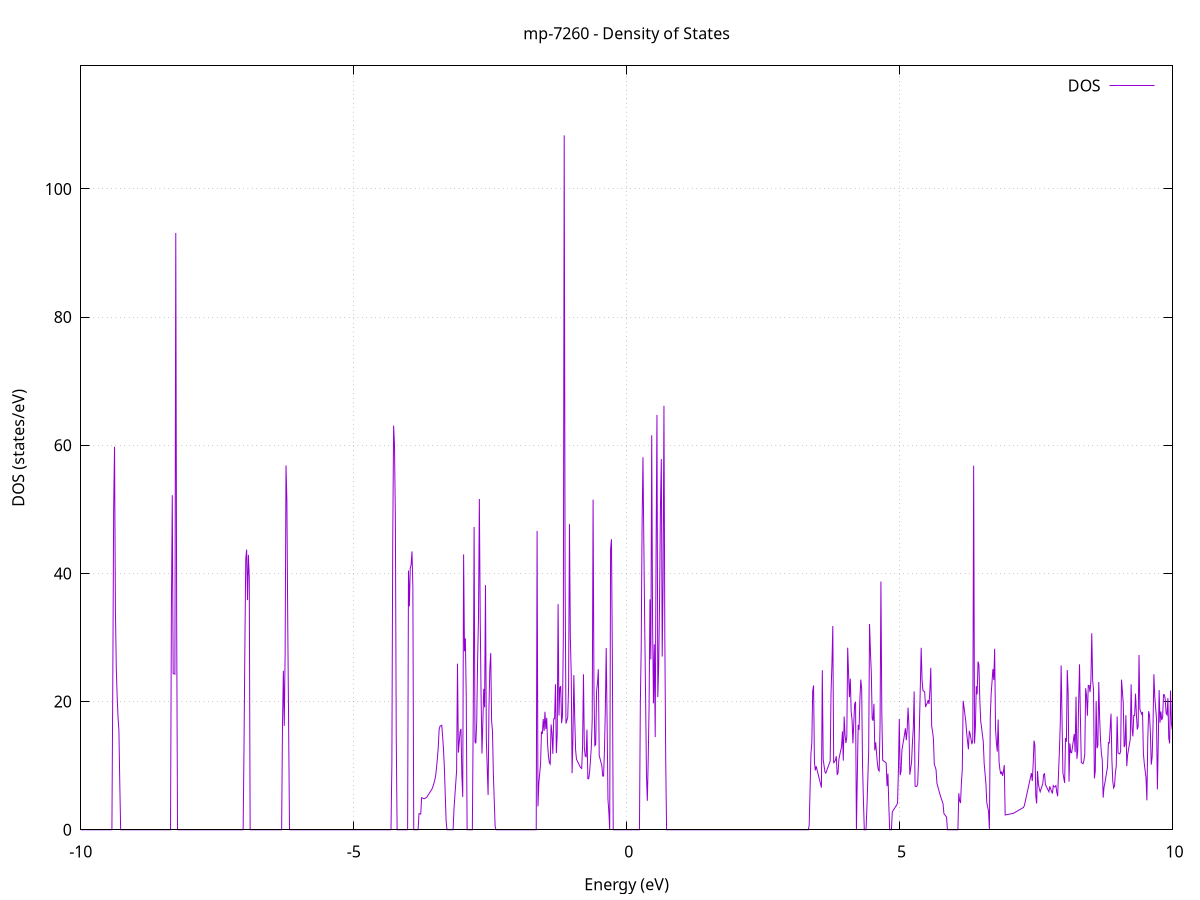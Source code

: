 set title 'mp-7260 - Density of States'
set xlabel 'Energy (eV)'
set ylabel 'DOS (states/eV)'
set grid
set xrange [-10:10]
set yrange [0:119.199]
set xzeroaxis lt -1
set terminal png size 800,600
set output 'mp-7260_dos_gnuplot.png'
plot '-' using 1:2 with lines title 'DOS'
-15.664800 0.000000
-15.648800 0.000000
-15.632700 0.000000
-15.616700 0.000000
-15.600700 0.000000
-15.584600 0.000000
-15.568600 0.000000
-15.552600 0.000000
-15.536600 0.000000
-15.520500 0.000000
-15.504500 0.000000
-15.488500 0.000000
-15.472500 0.000000
-15.456400 0.000000
-15.440400 0.000000
-15.424400 0.000000
-15.408300 0.000000
-15.392300 0.000000
-15.376300 0.000000
-15.360300 0.000000
-15.344200 0.000000
-15.328200 0.000000
-15.312200 0.000000
-15.296100 0.000000
-15.280100 0.000000
-15.264100 0.000000
-15.248100 0.000000
-15.232000 0.000000
-15.216000 0.000000
-15.200000 0.000000
-15.184000 0.000000
-15.167900 0.000000
-15.151900 0.000000
-15.135900 0.000000
-15.119800 0.000000
-15.103800 0.000000
-15.087800 0.000000
-15.071800 0.000000
-15.055700 0.000000
-15.039700 0.000000
-15.023700 0.000000
-15.007600 0.000000
-14.991600 0.000000
-14.975600 0.000000
-14.959600 0.000000
-14.943500 0.000000
-14.927500 0.000000
-14.911500 0.000000
-14.895500 0.000000
-14.879400 0.000000
-14.863400 0.000000
-14.847400 0.000000
-14.831300 0.000000
-14.815300 0.000000
-14.799300 0.000000
-14.783300 0.000000
-14.767200 0.000000
-14.751200 0.000000
-14.735200 0.000000
-14.719100 0.000000
-14.703100 0.000000
-14.687100 0.000000
-14.671100 0.000000
-14.655000 0.000000
-14.639000 0.000000
-14.623000 0.000000
-14.607000 0.000000
-14.590900 0.000000
-14.574900 0.000000
-14.558900 0.000000
-14.542800 0.000000
-14.526800 0.000000
-14.510800 0.000000
-14.494800 0.000000
-14.478700 0.000000
-14.462700 0.000000
-14.446700 0.000000
-14.430700 0.000000
-14.414600 0.000000
-14.398600 0.000000
-14.382600 0.000000
-14.366500 0.000000
-14.350500 0.000000
-14.334500 0.000000
-14.318500 0.000000
-14.302400 0.000000
-14.286400 0.000000
-14.270400 0.000000
-14.254300 0.000000
-14.238300 0.000000
-14.222300 0.000000
-14.206300 16.186700
-14.190200 20.917400
-14.174200 59.660000
-14.158200 123.243300
-14.142200 34.021400
-14.126100 0.000000
-14.110100 0.000000
-14.094100 0.000000
-14.078000 0.000000
-14.062000 0.000000
-14.046000 0.000000
-14.030000 0.000000
-14.013900 0.000000
-13.997900 0.000000
-13.981900 0.000000
-13.965800 0.000000
-13.949800 0.000000
-13.933800 0.000000
-13.917800 0.000000
-13.901700 0.000000
-13.885700 0.000000
-13.869700 0.000000
-13.853700 0.000000
-13.837600 0.000000
-13.821600 0.000000
-13.805600 0.000000
-13.789500 0.000000
-13.773500 0.000000
-13.757500 0.000000
-13.741500 0.000000
-13.725400 0.000000
-13.709400 0.000000
-13.693400 0.000000
-13.677300 0.000000
-13.661300 0.000000
-13.645300 0.000000
-13.629300 0.000000
-13.613200 0.000000
-13.597200 0.000000
-13.581200 0.000000
-13.565200 0.000000
-13.549100 0.000000
-13.533100 0.000000
-13.517100 0.000000
-13.501000 0.000000
-13.485000 0.000000
-13.469000 0.000000
-13.453000 0.000000
-13.436900 0.000000
-13.420900 0.000000
-13.404900 0.000000
-13.388800 0.000000
-13.372800 0.000000
-13.356800 0.000000
-13.340800 0.000000
-13.324700 0.000000
-13.308700 0.000000
-13.292700 0.000000
-13.276700 0.000000
-13.260600 0.000000
-13.244600 0.000000
-13.228600 0.000000
-13.212500 0.000000
-13.196500 0.000000
-13.180500 0.000000
-13.164500 0.000000
-13.148400 0.000000
-13.132400 0.000000
-13.116400 0.000000
-13.100300 0.000000
-13.084300 0.000000
-13.068300 0.000000
-13.052300 0.000000
-13.036200 0.000000
-13.020200 0.000000
-13.004200 0.000000
-12.988200 0.000000
-12.972100 17.132000
-12.956100 51.239200
-12.940100 60.600800
-12.924000 61.714000
-12.908000 37.536600
-12.892000 9.048900
-12.876000 0.000000
-12.859900 0.000000
-12.843900 0.000000
-12.827900 0.000000
-12.811800 0.000000
-12.795800 0.000000
-12.779800 0.000000
-12.763800 0.000000
-12.747700 0.000000
-12.731700 0.000000
-12.715700 0.000000
-12.699700 0.000000
-12.683600 0.000000
-12.667600 0.000000
-12.651600 0.000000
-12.635500 0.000000
-12.619500 0.000000
-12.603500 0.000000
-12.587500 0.000000
-12.571400 0.000000
-12.555400 0.000000
-12.539400 0.000000
-12.523300 0.000000
-12.507300 0.000000
-12.491300 0.000000
-12.475300 0.000000
-12.459200 34.832400
-12.443200 61.445600
-12.427200 131.118300
-12.411200 0.000000
-12.395100 0.000000
-12.379100 0.000000
-12.363100 0.000000
-12.347000 0.000000
-12.331000 0.000000
-12.315000 0.000000
-12.299000 0.000000
-12.282900 0.000000
-12.266900 0.000000
-12.250900 0.000000
-12.234800 0.000000
-12.218800 0.000000
-12.202800 39.195000
-12.186800 55.553400
-12.170700 57.793600
-12.154700 40.353400
-12.138700 0.000000
-12.122700 0.000000
-12.106600 0.000000
-12.090600 0.000000
-12.074600 0.000000
-12.058500 0.000000
-12.042500 0.000000
-12.026500 0.000000
-12.010500 0.000000
-11.994400 0.000000
-11.978400 0.000000
-11.962400 0.000000
-11.946300 0.000000
-11.930300 0.000000
-11.914300 0.000000
-11.898300 0.000000
-11.882200 0.000000
-11.866200 0.000000
-11.850200 0.000000
-11.834200 0.000000
-11.818100 0.000000
-11.802100 0.000000
-11.786100 0.000000
-11.770000 0.000000
-11.754000 0.000000
-11.738000 0.000000
-11.722000 0.000000
-11.705900 0.000000
-11.689900 0.000000
-11.673900 0.000000
-11.657800 0.000000
-11.641800 0.000000
-11.625800 0.000000
-11.609800 0.000000
-11.593700 0.000000
-11.577700 0.000000
-11.561700 0.000000
-11.545700 0.000000
-11.529600 0.000000
-11.513600 0.000000
-11.497600 0.000000
-11.481500 0.000000
-11.465500 0.000000
-11.449500 0.000000
-11.433500 0.000000
-11.417400 0.000000
-11.401400 0.000000
-11.385400 0.000000
-11.369300 0.000000
-11.353300 12.255300
-11.337300 39.723100
-11.321300 36.442100
-11.305200 91.992400
-11.289200 81.450700
-11.273200 0.000000
-11.257200 0.000000
-11.241100 0.000000
-11.225100 0.000000
-11.209100 0.000000
-11.193000 0.000000
-11.177000 0.000000
-11.161000 0.000000
-11.145000 0.000000
-11.128900 0.000000
-11.112900 0.000000
-11.096900 0.000000
-11.080900 0.000000
-11.064800 0.000000
-11.048800 0.000000
-11.032800 0.000000
-11.016700 0.000000
-11.000700 0.000000
-10.984700 0.000000
-10.968700 0.000000
-10.952600 0.000000
-10.936600 0.000000
-10.920600 0.000000
-10.904500 0.000000
-10.888500 0.000000
-10.872500 0.000000
-10.856500 0.000000
-10.840400 0.000000
-10.824400 0.000000
-10.808400 0.000000
-10.792400 0.000000
-10.776300 0.000000
-10.760300 0.000000
-10.744300 0.000000
-10.728200 0.000000
-10.712200 0.000000
-10.696200 0.000000
-10.680200 0.000000
-10.664100 0.000000
-10.648100 0.000000
-10.632100 0.000000
-10.616000 0.000000
-10.600000 0.000000
-10.584000 0.000000
-10.568000 0.000000
-10.551900 0.000000
-10.535900 0.000000
-10.519900 0.000000
-10.503900 0.000000
-10.487800 0.000000
-10.471800 0.000000
-10.455800 0.000000
-10.439700 0.000000
-10.423700 0.000000
-10.407700 0.000000
-10.391700 0.000000
-10.375600 0.000000
-10.359600 0.000000
-10.343600 0.000000
-10.327500 0.000000
-10.311500 0.000000
-10.295500 0.000000
-10.279500 0.000000
-10.263400 0.000000
-10.247400 0.000000
-10.231400 0.000000
-10.215400 0.000000
-10.199300 0.000000
-10.183300 0.000000
-10.167300 0.000000
-10.151200 0.000000
-10.135200 0.000000
-10.119200 0.000000
-10.103200 0.000000
-10.087100 0.000000
-10.071100 0.000000
-10.055100 0.000000
-10.039000 0.000000
-10.023000 0.000000
-10.007000 0.000000
-9.991000 0.000000
-9.974900 0.000000
-9.958900 0.000000
-9.942900 0.000000
-9.926900 0.000000
-9.910800 0.000000
-9.894800 0.000000
-9.878800 0.000000
-9.862700 0.000000
-9.846700 0.000000
-9.830700 0.000000
-9.814700 0.000000
-9.798600 0.000000
-9.782600 0.000000
-9.766600 0.000000
-9.750500 0.000000
-9.734500 0.000000
-9.718500 0.000000
-9.702500 0.000000
-9.686400 0.000000
-9.670400 0.000000
-9.654400 0.000000
-9.638400 0.000000
-9.622300 0.000000
-9.606300 0.000000
-9.590300 0.000000
-9.574200 0.000000
-9.558200 0.000000
-9.542200 0.000000
-9.526200 0.000000
-9.510100 0.000000
-9.494100 0.000000
-9.478100 0.000000
-9.462000 0.000000
-9.446000 0.000000
-9.430000 0.000000
-9.414000 22.536800
-9.397900 50.208600
-9.381900 59.765700
-9.365900 34.342500
-9.349900 25.357200
-9.333800 20.783000
-9.317800 17.533000
-9.301800 15.535800
-9.285700 7.306300
-9.269700 0.000000
-9.253700 0.000000
-9.237700 0.000000
-9.221600 0.000000
-9.205600 0.000000
-9.189600 0.000000
-9.173500 0.000000
-9.157500 0.000000
-9.141500 0.000000
-9.125500 0.000000
-9.109400 0.000000
-9.093400 0.000000
-9.077400 0.000000
-9.061400 0.000000
-9.045300 0.000000
-9.029300 0.000000
-9.013300 0.000000
-8.997200 0.000000
-8.981200 0.000000
-8.965200 0.000000
-8.949200 0.000000
-8.933100 0.000000
-8.917100 0.000000
-8.901100 0.000000
-8.885000 0.000000
-8.869000 0.000000
-8.853000 0.000000
-8.837000 0.000000
-8.820900 0.000000
-8.804900 0.000000
-8.788900 0.000000
-8.772900 0.000000
-8.756800 0.000000
-8.740800 0.000000
-8.724800 0.000000
-8.708700 0.000000
-8.692700 0.000000
-8.676700 0.000000
-8.660700 0.000000
-8.644600 0.000000
-8.628600 0.000000
-8.612600 0.000000
-8.596500 0.000000
-8.580500 0.000000
-8.564500 0.000000
-8.548500 0.000000
-8.532400 0.000000
-8.516400 0.000000
-8.500400 0.000000
-8.484400 0.000000
-8.468300 0.000000
-8.452300 0.000000
-8.436300 0.000000
-8.420200 0.000000
-8.404200 0.000000
-8.388200 0.000000
-8.372200 0.000000
-8.356100 0.000000
-8.340100 34.286600
-8.324100 52.208400
-8.308000 24.374800
-8.292000 24.331400
-8.276000 24.288100
-8.260000 93.132400
-8.243900 33.738900
-8.227900 0.000000
-8.211900 0.000000
-8.195900 0.000000
-8.179800 0.000000
-8.163800 0.000000
-8.147800 0.000000
-8.131700 0.000000
-8.115700 0.000000
-8.099700 0.000000
-8.083700 0.000000
-8.067600 0.000000
-8.051600 0.000000
-8.035600 0.000000
-8.019500 0.000000
-8.003500 0.000000
-7.987500 0.000000
-7.971500 0.000000
-7.955400 0.000000
-7.939400 0.000000
-7.923400 0.000000
-7.907400 0.000000
-7.891300 0.000000
-7.875300 0.000000
-7.859300 0.000000
-7.843200 0.000000
-7.827200 0.000000
-7.811200 0.000000
-7.795200 0.000000
-7.779100 0.000000
-7.763100 0.000000
-7.747100 0.000000
-7.731000 0.000000
-7.715000 0.000000
-7.699000 0.000000
-7.683000 0.000000
-7.666900 0.000000
-7.650900 0.000000
-7.634900 0.000000
-7.618900 0.000000
-7.602800 0.000000
-7.586800 0.000000
-7.570800 0.000000
-7.554700 0.000000
-7.538700 0.000000
-7.522700 0.000000
-7.506700 0.000000
-7.490600 0.000000
-7.474600 0.000000
-7.458600 0.000000
-7.442600 0.000000
-7.426500 0.000000
-7.410500 0.000000
-7.394500 0.000000
-7.378400 0.000000
-7.362400 0.000000
-7.346400 0.000000
-7.330400 0.000000
-7.314300 0.000000
-7.298300 0.000000
-7.282300 0.000000
-7.266200 0.000000
-7.250200 0.000000
-7.234200 0.000000
-7.218200 0.000000
-7.202100 0.000000
-7.186100 0.000000
-7.170100 0.000000
-7.154100 0.000000
-7.138000 0.000000
-7.122000 0.000000
-7.106000 0.000000
-7.089900 0.000000
-7.073900 0.000000
-7.057900 0.000000
-7.041900 0.000000
-7.025800 0.000000
-7.009800 13.085800
-6.993800 28.770700
-6.977700 42.263400
-6.961700 43.718400
-6.945700 35.831500
-6.929700 42.894900
-6.913600 39.341700
-6.897600 0.000000
-6.881600 0.000000
-6.865600 0.000000
-6.849500 0.000000
-6.833500 0.000000
-6.817500 0.000000
-6.801400 0.000000
-6.785400 0.000000
-6.769400 0.000000
-6.753400 0.000000
-6.737300 0.000000
-6.721300 0.000000
-6.705300 0.000000
-6.689200 0.000000
-6.673200 0.000000
-6.657200 0.000000
-6.641200 0.000000
-6.625100 0.000000
-6.609100 0.000000
-6.593100 0.000000
-6.577100 0.000000
-6.561000 0.000000
-6.545000 0.000000
-6.529000 0.000000
-6.512900 0.000000
-6.496900 0.000000
-6.480900 0.000000
-6.464900 0.000000
-6.448800 0.000000
-6.432800 0.000000
-6.416800 0.000000
-6.400700 0.000000
-6.384700 0.000000
-6.368700 0.000000
-6.352700 0.000000
-6.336600 0.000000
-6.320600 0.000000
-6.304600 16.532300
-6.288600 24.819500
-6.272500 16.217000
-6.256500 27.572100
-6.240500 56.858800
-6.224400 51.372200
-6.208400 32.036200
-6.192400 16.361800
-6.176400 0.000000
-6.160300 0.000000
-6.144300 0.000000
-6.128300 0.000000
-6.112200 0.000000
-6.096200 0.000000
-6.080200 0.000000
-6.064200 0.000000
-6.048100 0.000000
-6.032100 0.000000
-6.016100 0.000000
-6.000100 0.000000
-5.984000 0.000000
-5.968000 0.000000
-5.952000 0.000000
-5.935900 0.000000
-5.919900 0.000000
-5.903900 0.000000
-5.887900 0.000000
-5.871800 0.000000
-5.855800 0.000000
-5.839800 0.000000
-5.823700 0.000000
-5.807700 0.000000
-5.791700 0.000000
-5.775700 0.000000
-5.759600 0.000000
-5.743600 0.000000
-5.727600 0.000000
-5.711600 0.000000
-5.695500 0.000000
-5.679500 0.000000
-5.663500 0.000000
-5.647400 0.000000
-5.631400 0.000000
-5.615400 0.000000
-5.599400 0.000000
-5.583300 0.000000
-5.567300 0.000000
-5.551300 0.000000
-5.535200 0.000000
-5.519200 0.000000
-5.503200 0.000000
-5.487200 0.000000
-5.471100 0.000000
-5.455100 0.000000
-5.439100 0.000000
-5.423100 0.000000
-5.407000 0.000000
-5.391000 0.000000
-5.375000 0.000000
-5.358900 0.000000
-5.342900 0.000000
-5.326900 0.000000
-5.310900 0.000000
-5.294800 0.000000
-5.278800 0.000000
-5.262800 0.000000
-5.246700 0.000000
-5.230700 0.000000
-5.214700 0.000000
-5.198700 0.000000
-5.182600 0.000000
-5.166600 0.000000
-5.150600 0.000000
-5.134600 0.000000
-5.118500 0.000000
-5.102500 0.000000
-5.086500 0.000000
-5.070400 0.000000
-5.054400 0.000000
-5.038400 0.000000
-5.022400 0.000000
-5.006300 0.000000
-4.990300 0.000000
-4.974300 0.000000
-4.958200 0.000000
-4.942200 0.000000
-4.926200 0.000000
-4.910200 0.000000
-4.894100 0.000000
-4.878100 0.000000
-4.862100 0.000000
-4.846100 0.000000
-4.830000 0.000000
-4.814000 0.000000
-4.798000 0.000000
-4.781900 0.000000
-4.765900 0.000000
-4.749900 0.000000
-4.733900 0.000000
-4.717800 0.000000
-4.701800 0.000000
-4.685800 0.000000
-4.669700 0.000000
-4.653700 0.000000
-4.637700 0.000000
-4.621700 0.000000
-4.605600 0.000000
-4.589600 0.000000
-4.573600 0.000000
-4.557600 0.000000
-4.541500 0.000000
-4.525500 0.000000
-4.509500 0.000000
-4.493400 0.000000
-4.477400 0.000000
-4.461400 0.000000
-4.445400 0.000000
-4.429300 0.000000
-4.413300 0.000000
-4.397300 0.000000
-4.381200 0.000000
-4.365200 0.000000
-4.349200 0.000000
-4.333200 0.000000
-4.317100 0.000000
-4.301100 10.244700
-4.285100 45.083200
-4.269100 63.068900
-4.253000 60.026900
-4.237000 48.744400
-4.221000 14.745500
-4.204900 0.000000
-4.188900 0.000000
-4.172900 0.000000
-4.156900 0.000000
-4.140800 0.000000
-4.124800 0.000000
-4.108800 0.000000
-4.092800 0.000000
-4.076700 0.000000
-4.060700 0.000000
-4.044700 0.000000
-4.028600 0.000000
-4.012600 0.000000
-3.996600 40.447900
-3.980600 34.868300
-3.964500 40.796700
-3.948500 41.343500
-3.932500 43.435900
-3.916400 37.942100
-3.900400 0.000000
-3.884400 0.000000
-3.868400 0.000000
-3.852300 0.000000
-3.836300 0.000000
-3.820300 0.000000
-3.804300 2.510900
-3.788200 2.482400
-3.772200 2.453900
-3.756200 5.002300
-3.740100 4.949900
-3.724100 4.897600
-3.708100 4.845200
-3.692100 4.919400
-3.676000 4.999600
-3.660000 5.102900
-3.644000 5.317300
-3.627900 5.531700
-3.611900 5.746100
-3.595900 5.960400
-3.579900 6.174800
-3.563800 6.389200
-3.547800 6.791500
-3.531800 7.255300
-3.515800 7.719100
-3.499700 8.402400
-3.483700 9.615200
-3.467700 11.099800
-3.451600 12.783000
-3.435600 15.613500
-3.419600 16.154900
-3.403600 16.230200
-3.387500 16.305400
-3.371500 14.629200
-3.355500 12.587200
-3.339400 9.717900
-3.323400 5.494400
-3.307400 1.396600
-3.291400 0.000000
-3.275300 0.000000
-3.259300 0.000000
-3.243300 0.000000
-3.227300 0.000000
-3.211200 0.000000
-3.195200 0.000000
-3.179200 0.000000
-3.163100 3.288100
-3.147100 5.265300
-3.131100 7.242500
-3.115100 9.219700
-3.099000 25.914300
-3.083000 12.040600
-3.067000 13.659700
-3.050900 15.320700
-3.034900 15.737600
-3.018900 8.551700
-3.002900 5.130600
-2.986800 42.970500
-2.970800 27.862900
-2.954800 29.869900
-2.938800 20.976500
-2.922700 0.000000
-2.906700 0.000000
-2.890700 0.000000
-2.874600 0.000000
-2.858600 0.000000
-2.842600 0.000000
-2.826600 0.000000
-2.810500 17.724000
-2.794500 47.251700
-2.778500 13.743600
-2.762400 13.483300
-2.746400 16.928800
-2.730400 26.523500
-2.714400 32.995200
-2.698300 51.615800
-2.682300 32.756900
-2.666300 20.555000
-2.650300 11.906900
-2.634200 16.943800
-2.618200 21.980800
-2.602200 19.106600
-2.586100 38.159100
-2.570100 13.901000
-2.554100 9.665100
-2.538100 5.429200
-2.522000 19.199400
-2.506000 25.239800
-2.490000 27.571200
-2.473900 16.964800
-2.457900 15.415400
-2.441900 8.780800
-2.425900 4.674800
-2.409800 0.568900
-2.393800 0.000000
-2.377800 0.000000
-2.361800 0.000000
-2.345700 0.000000
-2.329700 0.000000
-2.313700 0.000000
-2.297600 0.000000
-2.281600 0.000000
-2.265600 0.000000
-2.249600 0.000000
-2.233500 0.000000
-2.217500 0.000000
-2.201500 0.000000
-2.185400 0.000000
-2.169400 0.000000
-2.153400 0.000000
-2.137400 0.000000
-2.121300 0.000000
-2.105300 0.000000
-2.089300 0.000000
-2.073300 0.000000
-2.057200 0.000000
-2.041200 0.000000
-2.025200 0.000000
-2.009100 0.000000
-1.993100 0.000000
-1.977100 0.000000
-1.961100 0.000000
-1.945000 0.000000
-1.929000 0.000000
-1.913000 0.000000
-1.896900 0.000000
-1.880900 0.000000
-1.864900 0.000000
-1.848900 0.000000
-1.832800 0.000000
-1.816800 0.000000
-1.800800 0.000000
-1.784800 0.000000
-1.768700 0.000000
-1.752700 0.000000
-1.736700 0.000000
-1.720600 0.000000
-1.704600 0.000000
-1.688600 0.000000
-1.672600 0.000000
-1.656500 0.000000
-1.640500 46.627800
-1.624500 3.662600
-1.608400 7.307900
-1.592400 8.813500
-1.576400 10.319000
-1.560400 15.325700
-1.544300 14.961300
-1.528300 17.278100
-1.512300 15.430700
-1.496300 18.419600
-1.480200 15.697300
-1.464200 17.462900
-1.448200 13.368600
-1.432100 11.476300
-1.416100 10.470500
-1.400100 10.244800
-1.384100 16.434800
-1.368000 15.118400
-1.352000 11.847200
-1.336000 17.300500
-1.319900 17.321800
-1.303900 22.704700
-1.287900 11.961100
-1.271900 14.885300
-1.255800 35.210100
-1.239800 17.833600
-1.223800 22.160800
-1.207800 22.423400
-1.191700 16.636900
-1.175700 17.813900
-1.159700 30.539400
-1.143600 108.362800
-1.127600 39.701900
-1.111600 16.572300
-1.095600 17.057000
-1.079500 17.541700
-1.063500 22.341000
-1.047500 47.697100
-1.031400 29.965600
-1.015400 24.364000
-0.999400 8.830500
-0.983400 14.597200
-0.967300 24.135800
-0.951300 17.512600
-0.935300 12.474800
-0.919300 11.023700
-0.903200 10.737100
-0.887200 10.450500
-0.871200 10.163900
-0.855100 9.877400
-0.839100 9.670600
-0.823100 9.571400
-0.807100 13.174300
-0.791000 24.261100
-0.775000 12.798400
-0.759000 11.493200
-0.742900 11.396800
-0.726900 15.631300
-0.710900 7.973100
-0.694900 7.963600
-0.678800 9.005200
-0.662800 10.826800
-0.646800 12.983300
-0.630800 17.165600
-0.614700 51.504100
-0.598700 21.838900
-0.582700 13.127900
-0.566600 13.291500
-0.550600 21.642600
-0.534600 22.893000
-0.518600 25.054700
-0.502500 11.593800
-0.486500 11.065900
-0.470500 10.537900
-0.454500 10.010000
-0.438400 8.393400
-0.422400 8.379000
-0.406400 12.472400
-0.390300 18.817400
-0.374300 28.361200
-0.358300 16.889900
-0.342300 4.760200
-0.326200 2.811800
-0.310200 0.000000
-0.294200 43.767300
-0.278100 45.334400
-0.262100 27.212700
-0.246100 0.000000
-0.230100 0.000000
-0.214000 0.000000
-0.198000 0.000000
-0.182000 0.000000
-0.166000 0.000000
-0.149900 0.000000
-0.133900 0.000000
-0.117900 0.000000
-0.101800 0.000000
-0.085800 0.000000
-0.069800 0.000000
-0.053800 0.000000
-0.037700 0.000000
-0.021700 0.000000
-0.005700 0.000000
0.010400 0.000000
0.026400 0.000000
0.042400 0.000000
0.058400 0.000000
0.074500 0.000000
0.090500 0.000000
0.106500 0.000000
0.122500 0.000000
0.138600 0.000000
0.154600 0.000000
0.170600 0.000000
0.186700 0.000000
0.202700 0.000000
0.218700 0.000000
0.234700 0.000000
0.250800 19.573600
0.266800 28.443200
0.282800 47.549100
0.298900 58.133300
0.314900 44.853600
0.330900 31.997100
0.346900 20.878900
0.363000 8.560500
0.379000 4.520000
0.395000 10.941200
0.411000 19.145200
0.427100 35.955800
0.443100 26.582400
0.459100 61.555600
0.475200 32.250100
0.491200 19.733700
0.507200 28.942100
0.523200 14.465700
0.539300 43.439900
0.555300 64.735300
0.571300 20.708900
0.587400 25.873100
0.603400 35.886000
0.619400 50.483800
0.635400 57.859000
0.651500 27.038800
0.667500 38.721100
0.683500 66.162000
0.699500 30.033700
0.715600 10.973900
0.731600 0.000000
0.747600 0.000000
0.763700 0.000000
0.779700 0.000000
0.795700 0.000000
0.811700 0.000000
0.827800 0.000000
0.843800 0.000000
0.859800 0.000000
0.875900 0.000000
0.891900 0.000000
0.907900 0.000000
0.923900 0.000000
0.940000 0.000000
0.956000 0.000000
0.972000 0.000000
0.988000 0.000000
1.004100 0.000000
1.020100 0.000000
1.036100 0.000000
1.052200 0.000000
1.068200 0.000000
1.084200 0.000000
1.100200 0.000000
1.116300 0.000000
1.132300 0.000000
1.148300 0.000000
1.164400 0.000000
1.180400 0.000000
1.196400 0.000000
1.212400 0.000000
1.228500 0.000000
1.244500 0.000000
1.260500 0.000000
1.276500 0.000000
1.292600 0.000000
1.308600 0.000000
1.324600 0.000000
1.340700 0.000000
1.356700 0.000000
1.372700 0.000000
1.388700 0.000000
1.404800 0.000000
1.420800 0.000000
1.436800 0.000000
1.452900 0.000000
1.468900 0.000000
1.484900 0.000000
1.500900 0.000000
1.517000 0.000000
1.533000 0.000000
1.549000 0.000000
1.565000 0.000000
1.581100 0.000000
1.597100 0.000000
1.613100 0.000000
1.629200 0.000000
1.645200 0.000000
1.661200 0.000000
1.677200 0.000000
1.693300 0.000000
1.709300 0.000000
1.725300 0.000000
1.741400 0.000000
1.757400 0.000000
1.773400 0.000000
1.789400 0.000000
1.805500 0.000000
1.821500 0.000000
1.837500 0.000000
1.853500 0.000000
1.869600 0.000000
1.885600 0.000000
1.901600 0.000000
1.917700 0.000000
1.933700 0.000000
1.949700 0.000000
1.965700 0.000000
1.981800 0.000000
1.997800 0.000000
2.013800 0.000000
2.029900 0.000000
2.045900 0.000000
2.061900 0.000000
2.077900 0.000000
2.094000 0.000000
2.110000 0.000000
2.126000 0.000000
2.142000 0.000000
2.158100 0.000000
2.174100 0.000000
2.190100 0.000000
2.206200 0.000000
2.222200 0.000000
2.238200 0.000000
2.254200 0.000000
2.270300 0.000000
2.286300 0.000000
2.302300 0.000000
2.318400 0.000000
2.334400 0.000000
2.350400 0.000000
2.366400 0.000000
2.382500 0.000000
2.398500 0.000000
2.414500 0.000000
2.430500 0.000000
2.446600 0.000000
2.462600 0.000000
2.478600 0.000000
2.494700 0.000000
2.510700 0.000000
2.526700 0.000000
2.542700 0.000000
2.558800 0.000000
2.574800 0.000000
2.590800 0.000000
2.606900 0.000000
2.622900 0.000000
2.638900 0.000000
2.654900 0.000000
2.671000 0.000000
2.687000 0.000000
2.703000 0.000000
2.719000 0.000000
2.735100 0.000000
2.751100 0.000000
2.767100 0.000000
2.783200 0.000000
2.799200 0.000000
2.815200 0.000000
2.831200 0.000000
2.847300 0.000000
2.863300 0.000000
2.879300 0.000000
2.895300 0.000000
2.911400 0.000000
2.927400 0.000000
2.943400 0.000000
2.959500 0.000000
2.975500 0.000000
2.991500 0.000000
3.007500 0.000000
3.023600 0.000000
3.039600 0.000000
3.055600 0.000000
3.071700 0.000000
3.087700 0.000000
3.103700 0.000000
3.119700 0.000000
3.135800 0.000000
3.151800 0.000000
3.167800 0.000000
3.183800 0.000000
3.199900 0.000000
3.215900 0.000000
3.231900 0.000000
3.248000 0.000000
3.264000 0.000000
3.280000 0.000000
3.296000 0.000000
3.312100 0.000000
3.328100 0.000000
3.344100 0.675800
3.360200 6.264500
3.376200 11.853300
3.392200 13.510500
3.408200 21.654600
3.424300 22.520500
3.440300 10.565600
3.456300 9.268200
3.472300 9.908300
3.488400 9.354100
3.504400 8.799900
3.520400 8.245600
3.536500 7.691400
3.552500 7.137100
3.568500 6.582900
3.584500 24.901800
3.600600 10.980100
3.616600 10.002000
3.632600 9.023900
3.648700 8.837100
3.664700 9.213100
3.680700 9.589100
3.696700 9.965200
3.712800 10.341200
3.728800 10.717200
3.744800 21.542500
3.760800 25.832200
3.776900 31.794600
3.792900 10.388600
3.808900 10.624600
3.825000 10.860600
3.841000 11.473300
3.857000 8.557500
3.873000 8.911200
3.889100 11.061900
3.905100 11.703400
3.921100 12.344900
3.937200 12.986400
3.953200 15.360300
3.969200 10.789000
3.985200 17.670500
4.001300 14.723200
4.017300 13.530700
4.033300 14.521400
4.049300 28.413000
4.065400 24.433300
4.081400 20.702200
4.097400 23.585500
4.113500 18.417500
4.129500 17.186200
4.145500 13.495400
4.161500 16.765600
4.177600 19.619400
4.193600 19.965000
4.209600 0.000000
4.225700 8.254400
4.241700 16.361000
4.257700 15.585700
4.273700 20.494400
4.289800 23.438300
4.305800 21.911900
4.321800 9.887900
4.337800 4.596400
4.353900 0.000000
4.369900 0.000000
4.385900 0.000000
4.402000 3.536900
4.418000 7.847900
4.434000 12.269900
4.450000 32.118200
4.466100 27.835800
4.482100 24.510500
4.498100 17.358900
4.514200 17.025000
4.530200 19.652500
4.546200 12.382200
4.562200 13.651600
4.578300 11.969400
4.594300 10.287200
4.610300 9.354500
4.626300 9.173100
4.642400 16.380400
4.658400 38.738400
4.674400 18.331400
4.690500 10.850300
4.706500 10.748800
4.722500 10.647200
4.738500 10.545700
4.754600 10.444200
4.770600 6.806100
4.786600 8.773500
4.802700 3.920400
4.818700 0.000000
4.834700 0.000000
4.850700 0.000000
4.866800 2.794300
4.882800 3.007900
4.898800 3.221500
4.914800 3.435100
4.930900 3.648700
4.946900 3.862400
4.962900 4.183600
4.979000 9.354900
4.995000 17.291800
5.011000 8.513200
5.027000 9.152700
5.043100 12.450600
5.059100 13.256600
5.075100 14.062600
5.091200 14.914400
5.107200 15.830100
5.123200 13.989100
5.139200 15.569900
5.155300 19.062000
5.171300 16.255000
5.187300 8.598800
5.203300 9.568600
5.219400 10.538500
5.235400 13.551500
5.251400 15.825500
5.267500 21.583400
5.283500 6.814900
5.299500 6.746100
5.315500 6.772200
5.331600 7.162100
5.347600 10.645500
5.363600 16.165200
5.379700 22.259200
5.395700 28.394100
5.411700 23.439600
5.427700 21.734400
5.443800 21.633400
5.459800 21.532500
5.475800 19.156000
5.491800 19.517100
5.507900 19.769400
5.523900 20.233900
5.539900 19.620700
5.556000 21.807900
5.572000 25.287200
5.588000 16.173700
5.604000 15.334500
5.620100 14.241600
5.636100 10.188600
5.652100 9.830100
5.668200 9.367800
5.684200 7.284100
5.700200 6.769200
5.716200 6.254300
5.732300 5.739300
5.748300 5.297500
5.764300 4.879600
5.780300 4.461700
5.796400 4.043700
5.812400 2.520600
5.828400 2.340700
5.844500 2.160800
5.860500 1.980800
5.876500 0.000000
5.892500 0.000000
5.908600 0.000000
5.924600 0.000000
5.940600 0.000000
5.956700 0.000000
5.972700 0.000000
5.988700 0.000000
6.004700 0.000000
6.020800 0.000000
6.036800 0.000000
6.052800 0.000000
6.068800 0.000000
6.084900 5.702600
6.100900 4.480300
6.116900 4.175800
6.133000 7.408700
6.149000 9.343200
6.165000 20.132900
6.181000 19.088500
6.197100 18.013800
6.213100 16.889600
6.229100 15.149600
6.245100 13.815400
6.261200 12.547700
6.277200 15.433600
6.293200 14.926000
6.309300 14.141900
6.325300 13.357800
6.341300 13.975100
6.357300 56.803800
6.373400 13.467800
6.389400 16.085300
6.405400 22.405100
6.421500 21.135700
6.437500 26.252400
6.453500 25.733300
6.469500 20.460600
6.485600 17.031300
6.501600 15.956600
6.517600 14.843500
6.533600 13.730400
6.549700 10.344900
6.565700 8.786800
6.581700 7.228600
6.597800 4.256100
6.613800 3.560900
6.629800 2.865800
6.645800 0.000000
6.661900 17.633600
6.677900 21.176700
6.693900 23.124800
6.710000 25.072900
6.726000 23.370300
6.742000 28.245600
6.758000 15.699000
6.774100 13.569200
6.790100 12.202200
6.806100 17.204000
6.822100 10.647700
6.838200 9.393400
6.854200 8.690200
6.870200 9.104300
6.886300 8.396100
6.902300 9.052500
6.918300 10.106600
6.934300 2.302700
6.950400 2.331000
6.966400 2.359300
6.982400 2.387700
6.998500 2.416000
7.014500 2.444300
7.030500 2.472700
7.046500 2.501000
7.062600 2.529300
7.078600 2.557700
7.094600 2.611400
7.110600 2.691100
7.126700 2.770900
7.142700 2.850600
7.158700 2.930400
7.174800 3.010100
7.190800 3.089900
7.206800 3.169600
7.222800 3.249400
7.238900 3.329100
7.254900 3.408800
7.270900 3.488600
7.287000 3.808500
7.303000 4.424900
7.319000 5.055600
7.335000 5.686400
7.351100 6.317100
7.367100 6.947900
7.383100 7.578600
7.399100 8.209300
7.415200 8.840100
7.431200 7.617300
7.447200 10.105000
7.463300 13.907600
7.479300 13.143600
7.495300 5.291800
7.511300 4.099000
7.527400 9.171000
7.543400 7.117000
7.559400 6.423000
7.575500 5.927800
7.591500 6.349800
7.607500 6.771800
7.623500 7.193900
7.639600 8.617300
7.655600 8.737100
7.671600 7.052300
7.687600 6.771800
7.703700 6.491200
7.719700 6.210600
7.735700 5.930000
7.751800 6.770100
7.767800 6.399900
7.783800 6.029600
7.799800 5.659400
7.815900 6.887100
7.831900 6.679300
7.847900 6.728100
7.864000 6.893100
7.880000 5.841200
7.896000 5.237100
7.912000 8.822700
7.928100 12.258000
7.944100 16.593000
7.960100 25.638100
7.976100 17.460800
7.992200 8.861900
8.008200 8.088500
8.024200 7.315000
8.040300 14.326500
8.056300 13.738100
8.072300 24.924000
8.088300 21.372300
8.104400 7.520800
8.120400 13.482200
8.136400 12.077900
8.152500 12.012800
8.168500 12.991200
8.184500 13.969700
8.200500 14.948100
8.216600 12.112400
8.232600 20.756800
8.248600 11.071700
8.264600 12.381400
8.280700 19.942400
8.296700 25.813700
8.312700 17.532100
8.328800 10.487200
8.344800 10.396600
8.360800 10.306000
8.376800 10.782700
8.392900 11.792100
8.408900 22.087200
8.424900 20.966100
8.441000 17.792900
8.457000 22.530700
8.473000 22.503500
8.489000 21.472200
8.505100 23.189400
8.521100 30.662200
8.537100 23.338900
8.553100 21.891600
8.569200 8.023900
8.585200 9.152700
8.601200 20.081700
8.617300 12.721700
8.633300 13.194000
8.649300 23.065700
8.665300 17.475100
8.681400 14.009600
8.697400 11.918000
8.713400 10.921500
8.729500 5.015800
8.745500 6.626000
8.761500 7.313200
8.777500 8.153400
8.793600 8.993700
8.809600 9.833900
8.825600 13.599700
8.841600 13.533500
8.857700 15.819800
8.873700 18.106000
8.889700 10.913200
8.905800 7.591400
8.921800 6.519100
8.937800 6.831500
8.953800 8.867400
8.969900 9.934100
8.985900 17.679900
9.001900 11.984600
9.018000 11.910800
9.034000 11.836900
9.050000 12.231500
9.066000 23.423800
9.082100 21.578800
9.098100 19.733700
9.114100 12.897000
9.130100 13.264500
9.146200 17.874200
9.162200 9.923900
9.178200 11.691900
9.194300 12.506800
9.210300 13.321600
9.226300 14.136500
9.242300 22.691500
9.258400 15.789300
9.274400 14.566200
9.290400 17.831600
9.306500 17.835500
9.322500 21.231300
9.338500 18.041600
9.354500 15.648700
9.370600 16.145100
9.386600 27.276400
9.402600 18.819200
9.418600 18.431700
9.434700 18.044300
9.450700 18.383000
9.466700 11.950400
9.482800 10.324700
9.498800 9.220100
9.514800 8.115500
9.530800 4.594400
9.546900 14.082000
9.562900 18.504200
9.578900 17.913900
9.595000 15.063800
9.611000 10.165800
9.627000 11.373100
9.643000 16.187000
9.659100 24.277800
9.675100 20.777000
9.691100 19.029100
9.707100 17.281100
9.723200 6.304800
9.739200 13.559600
9.755200 21.798900
9.771300 16.719800
9.787300 18.449500
9.803300 17.119200
9.819300 17.567000
9.835400 21.088600
9.851400 21.049100
9.867400 20.311600
9.883400 18.177900
9.899500 17.937300
9.915500 20.533500
9.931500 14.315800
9.947600 13.477800
9.963600 21.728900
9.979600 16.620100
9.995600 15.640900
10.011700 19.369100
10.027700 18.902500
10.043700 21.360000
10.059800 27.917600
10.075800 19.544500
10.091800 21.607700
10.107800 18.623900
10.123900 17.971100
10.139900 14.754000
10.155900 9.645700
10.171900 10.594400
10.188000 11.543100
10.204000 12.465800
10.220000 12.760700
10.236100 13.160200
10.252100 11.534200
10.268100 11.457700
10.284100 11.381300
10.300200 12.354000
10.316200 12.087300
10.332200 21.056200
10.348300 23.509200
10.364300 9.465600
10.380300 9.316800
10.396300 9.168000
10.412400 9.119000
10.428400 9.128300
10.444400 9.926200
10.460400 13.813100
10.476500 16.578200
10.492500 19.343300
10.508500 24.815300
10.524600 10.572800
10.540600 11.119000
10.556600 12.957200
10.572600 11.871400
10.588700 11.669900
10.604700 11.811500
10.620700 12.563000
10.636800 22.284500
10.652800 15.541600
10.668800 14.609600
10.684800 13.911900
10.700900 13.214300
10.716900 12.602800
10.732900 12.662500
10.748900 11.959900
10.765000 10.442100
10.781000 11.038200
10.797000 12.401100
10.813100 23.439400
10.829100 18.259600
10.845100 13.563400
10.861100 8.247800
10.877200 6.361400
10.893200 5.195400
10.909200 8.386900
10.925300 12.488300
10.941300 16.589800
10.957300 13.651500
10.973300 21.192700
10.989400 29.149300
11.005400 12.458500
11.021400 11.053700
11.037400 13.183500
11.053500 13.008900
11.069500 12.394800
11.085500 11.780700
11.101600 11.166600
11.117600 10.552600
11.133600 10.392400
11.149600 12.304500
11.165700 12.170100
11.181700 11.944300
11.197700 12.737400
11.213800 11.746300
11.229800 10.755200
11.245800 9.764000
11.261800 10.601900
11.277900 10.678600
11.293900 10.861600
11.309900 11.044600
11.325900 11.227700
11.342000 13.514800
11.358000 12.834000
11.374000 72.885000
11.390100 15.275200
11.406100 13.926600
11.422100 12.578000
11.438100 12.466600
11.454200 14.786800
11.470200 12.969700
11.486200 12.942100
11.502300 12.914600
11.518300 12.887100
11.534300 22.733700
11.550300 19.999700
11.566400 18.716200
11.582400 18.386800
11.598400 18.057400
11.614400 14.706900
11.630500 20.677900
11.646500 15.173500
11.662500 13.037600
11.678600 12.782200
11.694600 16.431300
11.710600 16.409100
11.726600 24.347300
11.742700 8.560300
11.758700 0.000000
11.774700 2.285800
11.790800 5.161700
11.806800 10.453300
11.822800 15.630400
11.838800 19.084800
11.854900 13.926400
11.870900 15.751200
11.886900 17.576000
11.902900 10.456000
11.919000 10.173100
11.935000 9.890100
11.951000 9.607200
11.967100 9.344700
11.983100 10.241000
11.999100 10.964400
12.015100 12.718200
12.031200 14.591300
12.047200 14.930600
12.063200 12.181200
12.079300 12.950300
12.095300 14.665100
12.111300 14.385700
12.127300 15.049000
12.143400 19.675200
12.159400 19.416600
12.175400 16.379800
12.191400 14.344300
12.207500 12.901000
12.223500 15.593800
12.239500 13.990100
12.255600 23.920400
12.271600 13.166700
12.287600 6.823000
12.303600 7.481700
12.319700 10.968000
12.335700 10.691000
12.351700 12.699200
12.367800 13.799700
12.383800 13.331900
12.399800 12.864100
12.415800 12.396300
12.431900 16.948700
12.447900 14.587500
12.463900 12.275400
12.479900 9.963400
12.496000 10.026100
12.512000 9.959600
12.528000 14.124600
12.544100 16.436600
12.560100 17.741500
12.576100 17.060600
12.592100 16.379800
12.608200 15.579500
12.624200 11.119900
12.640200 13.873300
12.656300 14.400700
12.672300 19.866400
12.688300 19.660900
12.704300 13.888900
12.720400 14.537400
12.736400 29.513600
12.752400 29.095200
12.768400 17.885100
12.784500 3.661100
12.800500 4.134900
12.816500 6.805800
12.832600 11.327000
12.848600 14.399000
12.864600 14.776400
12.880600 14.984900
12.896700 15.193500
12.912700 15.402000
12.928700 14.293000
12.944800 12.194300
12.960800 10.095600
12.976800 6.043100
12.992800 6.027700
13.008900 29.556800
13.024900 34.314200
13.040900 20.662000
13.056900 25.243600
13.073000 26.526400
13.089000 25.959700
13.105000 19.204700
13.121100 16.830400
13.137100 16.709400
13.153100 16.588400
13.169100 16.389900
13.185200 15.893800
13.201200 14.270300
13.217200 14.723000
13.233200 15.175800
13.249300 17.005100
13.265300 20.410600
13.281300 14.137600
13.297400 12.766300
13.313400 11.395000
13.329400 9.040100
13.345400 13.252900
13.361500 12.279400
13.377500 11.729200
13.393500 10.042400
13.409600 9.137200
13.425600 9.321600
13.441600 9.506100
13.457600 9.690500
13.473700 9.874900
13.489700 8.417600
13.505700 8.951800
13.521700 21.318100
13.537800 29.980500
13.553800 19.353500
13.569800 17.432800
13.585900 21.859300
13.601900 57.346700
13.617900 15.447300
13.633900 13.700800
13.650000 11.954300
13.666000 10.733800
13.682000 10.450300
13.698100 11.227600
13.714100 15.924700
13.730100 15.207000
13.746100 14.489400
13.762200 13.813900
13.778200 13.779000
13.794200 15.591900
13.810200 18.364900
13.826300 15.157300
13.842300 26.448100
13.858300 19.056400
13.874400 17.680400
13.890400 18.778100
13.906400 16.810800
13.922400 15.638000
13.938500 15.770400
13.954500 14.855500
13.970500 15.019000
13.986600 16.472600
14.002600 21.687400
14.018600 27.571400
14.034600 12.127600
14.050700 14.157600
14.066700 10.832200
14.082700 14.202400
14.098700 15.069100
14.114800 14.486100
14.130800 17.251000
14.146800 22.538700
14.162900 16.176200
14.178900 15.036000
14.194900 17.041700
14.210900 12.732300
14.227000 11.013700
14.243000 10.067300
14.259000 10.235800
14.275100 10.404200
14.291100 10.572600
14.307100 10.738100
14.323100 15.031600
14.339200 24.941300
14.355200 24.305900
14.371200 20.493400
14.387200 16.033600
14.403300 16.006100
14.419300 14.316800
14.435300 11.551900
14.451400 12.606600
14.467400 17.957600
14.483400 17.282900
14.499400 16.551400
14.515500 20.524200
14.531500 20.568600
14.547500 13.882400
14.563600 14.833500
14.579600 13.755200
14.595600 17.487800
14.611600 10.023000
14.627700 25.977700
14.643700 10.297300
14.659700 10.825900
14.675700 19.092000
14.691800 18.060300
14.707800 13.094600
14.723800 16.026700
14.739900 23.230400
14.755900 22.968900
14.771900 13.809300
14.787900 16.368900
14.804000 15.395900
14.820000 12.819000
14.836000 10.778900
14.852100 9.796400
14.868100 10.100500
14.884100 10.401100
14.900100 13.303700
14.916200 10.701300
14.932200 1.354400
14.948200 0.000000
14.964200 0.000000
14.980300 0.000000
14.996300 0.000000
15.012300 0.000000
15.028400 0.000000
15.044400 0.000000
15.060400 0.000000
15.076400 0.000000
15.092500 0.000000
15.108500 0.000000
15.124500 0.000000
15.140600 0.000000
15.156600 0.000000
15.172600 0.000000
15.188600 0.000000
15.204700 0.000000
15.220700 0.000000
15.236700 0.000000
15.252700 0.000000
15.268800 0.000000
15.284800 0.000000
15.300800 0.000000
15.316900 0.000000
15.332900 0.000000
15.348900 0.000000
15.364900 0.000000
15.381000 0.000000
15.397000 0.000000
15.413000 0.000000
15.429100 0.000000
15.445100 0.000000
15.461100 0.000000
15.477100 0.000000
15.493200 0.000000
15.509200 0.000000
15.525200 0.000000
15.541200 0.000000
15.557300 0.000000
15.573300 0.000000
15.589300 0.000000
15.605400 0.000000
15.621400 0.000000
15.637400 0.000000
15.653400 0.000000
15.669500 0.000000
15.685500 0.000000
15.701500 0.000000
15.717600 0.000000
15.733600 0.000000
15.749600 0.000000
15.765600 0.000000
15.781700 0.000000
15.797700 0.000000
15.813700 0.000000
15.829700 0.000000
15.845800 0.000000
15.861800 0.000000
15.877800 0.000000
15.893900 0.000000
15.909900 0.000000
15.925900 0.000000
15.941900 0.000000
15.958000 0.000000
15.974000 0.000000
15.990000 0.000000
16.006100 0.000000
16.022100 0.000000
16.038100 0.000000
16.054100 0.000000
16.070200 0.000000
16.086200 0.000000
16.102200 0.000000
16.118200 0.000000
16.134300 0.000000
16.150300 0.000000
16.166300 0.000000
16.182400 0.000000
16.198400 0.000000
16.214400 0.000000
16.230400 0.000000
16.246500 0.000000
16.262500 0.000000
16.278500 0.000000
16.294600 0.000000
16.310600 0.000000
16.326600 0.000000
16.342600 0.000000
16.358700 0.000000
16.374700 0.000000
16.390700 0.000000
e
